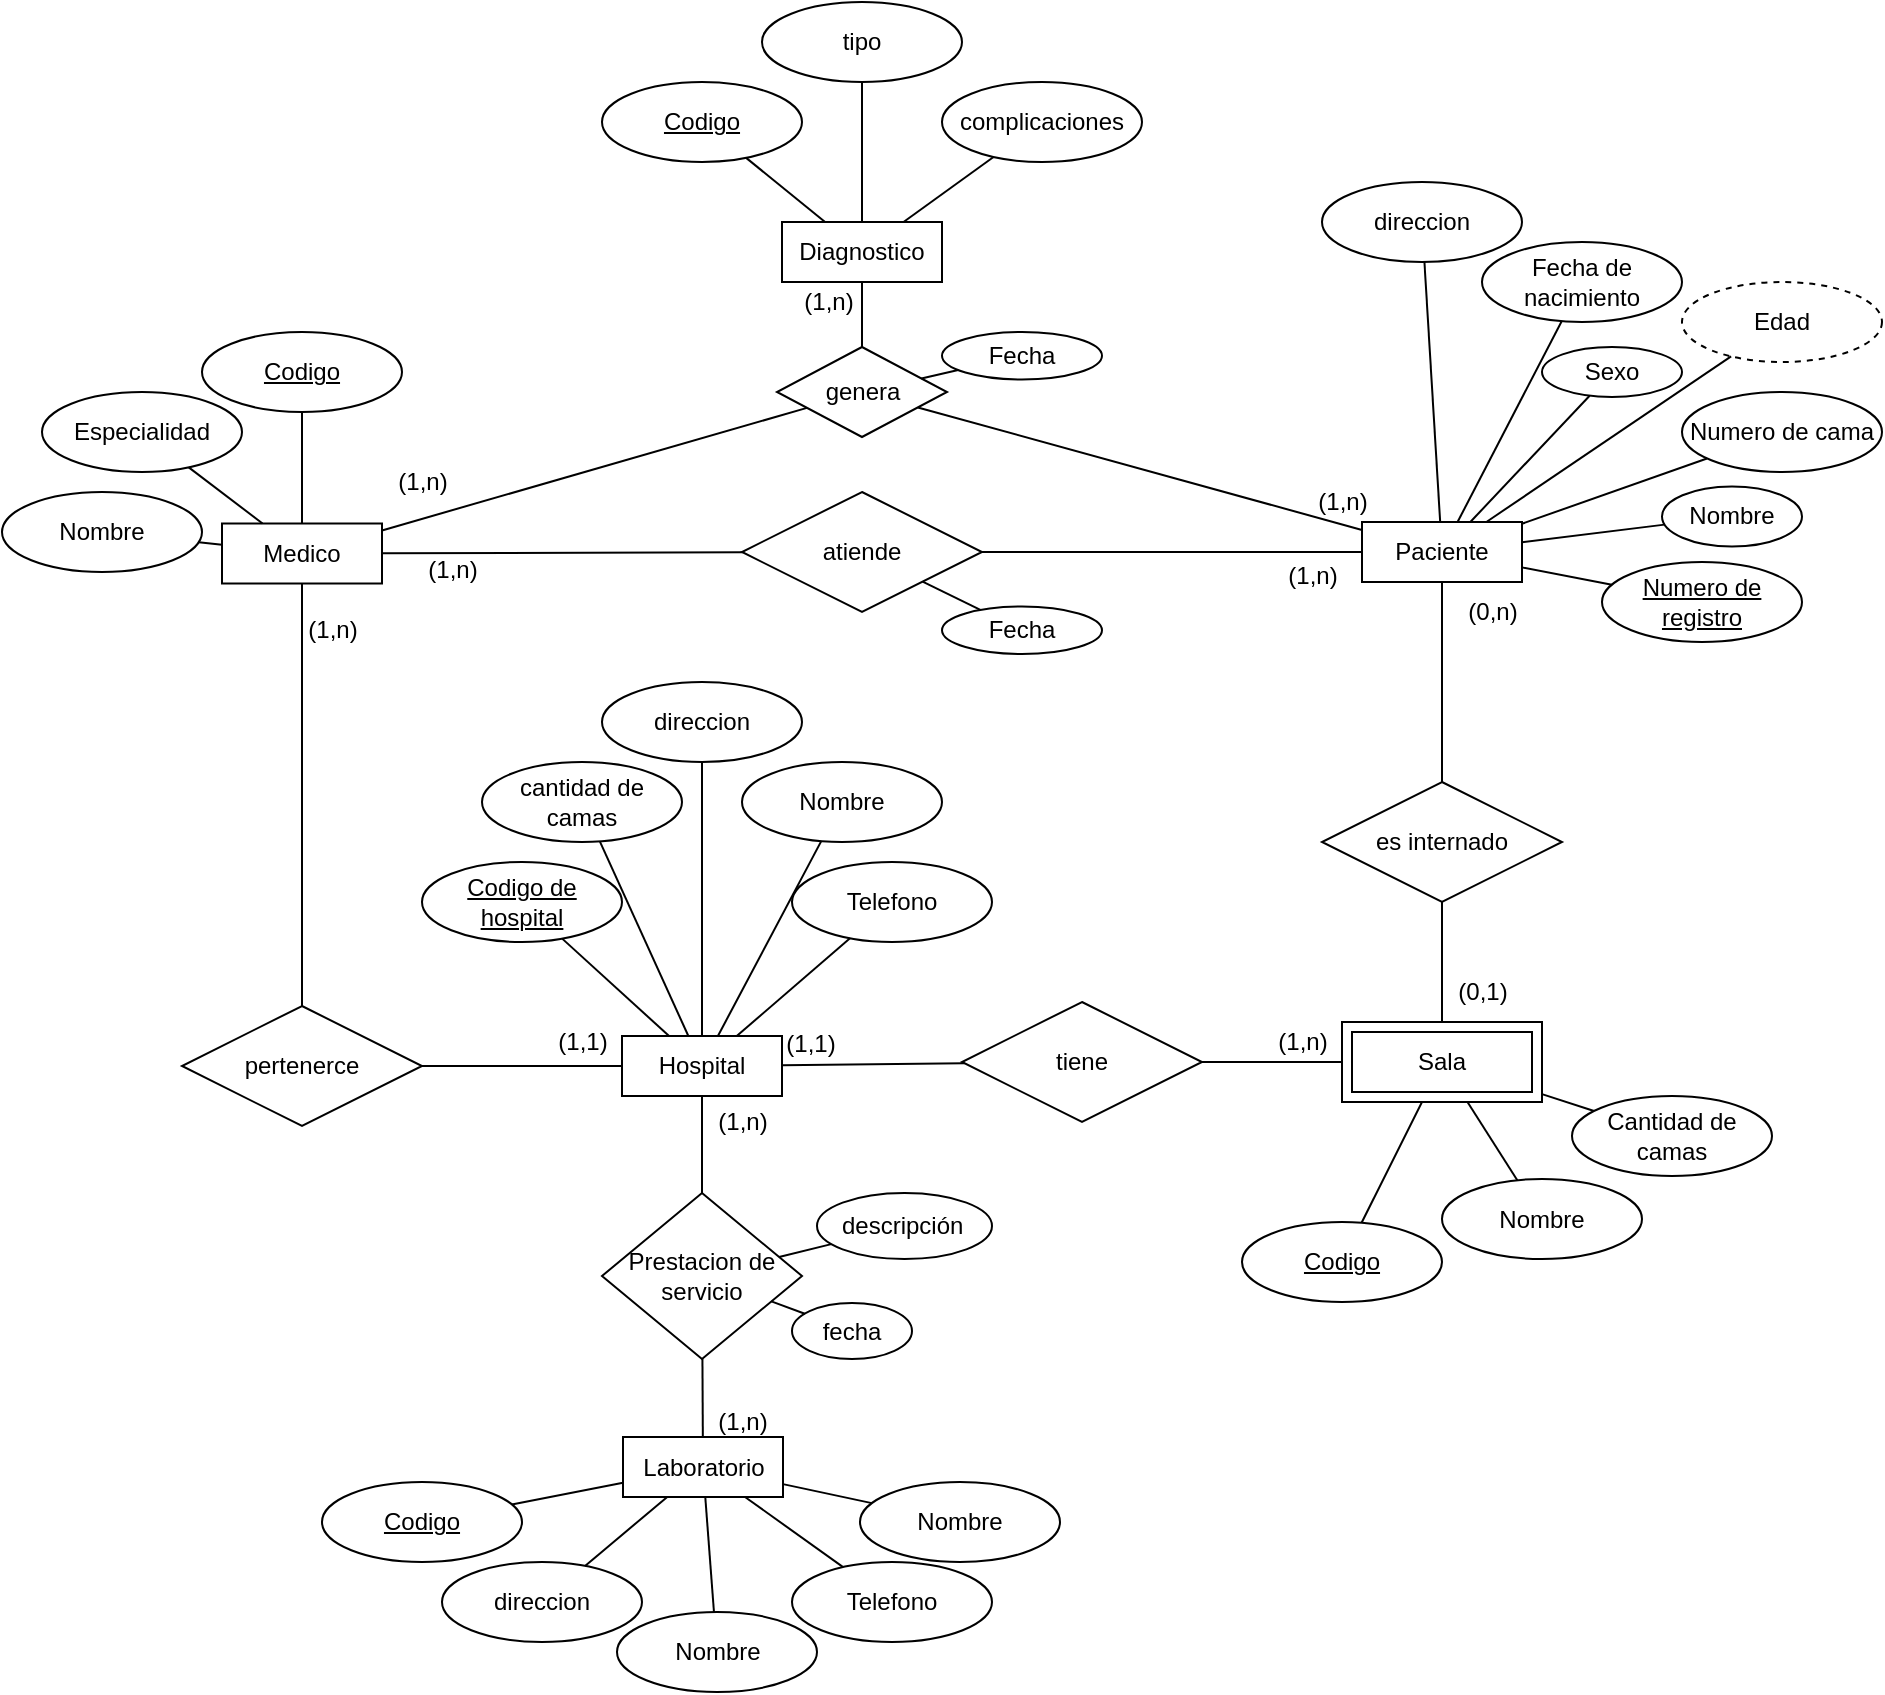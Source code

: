 <mxfile version="20.4.0" type="github">
  <diagram id="g2g_6nKXvzksLHibWPGo" name="Page-1">
    <mxGraphModel dx="2249" dy="1961" grid="1" gridSize="10" guides="1" tooltips="1" connect="1" arrows="1" fold="1" page="1" pageScale="1" pageWidth="827" pageHeight="1169" math="0" shadow="0">
      <root>
        <mxCell id="0" />
        <mxCell id="1" parent="0" />
        <mxCell id="HGnq3-UUEVa537Lhxidi-1" value="Hospital" style="whiteSpace=wrap;html=1;align=center;" parent="1" vertex="1">
          <mxGeometry x="120" y="257" width="80" height="30" as="geometry" />
        </mxCell>
        <mxCell id="HGnq3-UUEVa537Lhxidi-3" value="Medico" style="whiteSpace=wrap;html=1;align=center;" parent="1" vertex="1">
          <mxGeometry x="-80" y="0.75" width="80" height="30" as="geometry" />
        </mxCell>
        <mxCell id="HGnq3-UUEVa537Lhxidi-4" value="Laboratorio" style="whiteSpace=wrap;html=1;align=center;" parent="1" vertex="1">
          <mxGeometry x="120.5" y="457.5" width="80" height="30" as="geometry" />
        </mxCell>
        <mxCell id="HGnq3-UUEVa537Lhxidi-5" value="Paciente" style="whiteSpace=wrap;html=1;align=center;" parent="1" vertex="1">
          <mxGeometry x="490" width="80" height="30" as="geometry" />
        </mxCell>
        <mxCell id="HGnq3-UUEVa537Lhxidi-6" value="Diagnostico" style="whiteSpace=wrap;html=1;align=center;" parent="1" vertex="1">
          <mxGeometry x="200" y="-150" width="80" height="30" as="geometry" />
        </mxCell>
        <mxCell id="HGnq3-UUEVa537Lhxidi-7" value="Codigo de hospital" style="ellipse;whiteSpace=wrap;html=1;align=center;fontStyle=4;" parent="1" vertex="1">
          <mxGeometry x="20" y="170" width="100" height="40" as="geometry" />
        </mxCell>
        <mxCell id="HGnq3-UUEVa537Lhxidi-8" value="Nombre" style="ellipse;whiteSpace=wrap;html=1;align=center;" parent="1" vertex="1">
          <mxGeometry x="180" y="120" width="100" height="40" as="geometry" />
        </mxCell>
        <mxCell id="HGnq3-UUEVa537Lhxidi-9" value="direccion" style="ellipse;whiteSpace=wrap;html=1;align=center;" parent="1" vertex="1">
          <mxGeometry x="110" y="80" width="100" height="40" as="geometry" />
        </mxCell>
        <mxCell id="HGnq3-UUEVa537Lhxidi-10" value="Telefono" style="ellipse;whiteSpace=wrap;html=1;align=center;" parent="1" vertex="1">
          <mxGeometry x="205" y="170" width="100" height="40" as="geometry" />
        </mxCell>
        <mxCell id="HGnq3-UUEVa537Lhxidi-11" value="cantidad de camas" style="ellipse;whiteSpace=wrap;html=1;align=center;" parent="1" vertex="1">
          <mxGeometry x="50" y="120" width="100" height="40" as="geometry" />
        </mxCell>
        <mxCell id="HGnq3-UUEVa537Lhxidi-13" value="" style="endArrow=none;html=1;rounded=0;" parent="1" source="HGnq3-UUEVa537Lhxidi-7" target="HGnq3-UUEVa537Lhxidi-1" edge="1">
          <mxGeometry relative="1" as="geometry">
            <mxPoint x="260" y="387" as="sourcePoint" />
            <mxPoint x="420" y="387" as="targetPoint" />
          </mxGeometry>
        </mxCell>
        <mxCell id="HGnq3-UUEVa537Lhxidi-14" value="" style="endArrow=none;html=1;rounded=0;" parent="1" source="HGnq3-UUEVa537Lhxidi-11" target="HGnq3-UUEVa537Lhxidi-1" edge="1">
          <mxGeometry relative="1" as="geometry">
            <mxPoint x="99.316" y="259.356" as="sourcePoint" />
            <mxPoint x="140" y="257" as="targetPoint" />
          </mxGeometry>
        </mxCell>
        <mxCell id="HGnq3-UUEVa537Lhxidi-15" value="" style="endArrow=none;html=1;rounded=0;" parent="1" source="HGnq3-UUEVa537Lhxidi-9" target="HGnq3-UUEVa537Lhxidi-1" edge="1">
          <mxGeometry relative="1" as="geometry">
            <mxPoint x="105.882" y="205.964" as="sourcePoint" />
            <mxPoint x="170" y="267" as="targetPoint" />
          </mxGeometry>
        </mxCell>
        <mxCell id="HGnq3-UUEVa537Lhxidi-16" value="" style="endArrow=none;html=1;rounded=0;" parent="1" source="HGnq3-UUEVa537Lhxidi-8" target="HGnq3-UUEVa537Lhxidi-1" edge="1">
          <mxGeometry relative="1" as="geometry">
            <mxPoint x="186.915" y="176.962" as="sourcePoint" />
            <mxPoint x="172.4" y="267" as="targetPoint" />
          </mxGeometry>
        </mxCell>
        <mxCell id="HGnq3-UUEVa537Lhxidi-17" value="" style="endArrow=none;html=1;rounded=0;" parent="1" source="HGnq3-UUEVa537Lhxidi-10" target="HGnq3-UUEVa537Lhxidi-1" edge="1">
          <mxGeometry relative="1" as="geometry">
            <mxPoint x="259.105" y="205.17" as="sourcePoint" />
            <mxPoint x="187.368" y="267" as="targetPoint" />
          </mxGeometry>
        </mxCell>
        <mxCell id="HGnq3-UUEVa537Lhxidi-18" value="Nombre" style="ellipse;whiteSpace=wrap;html=1;align=center;" parent="1" vertex="1">
          <mxGeometry x="530" y="328.5" width="100" height="40" as="geometry" />
        </mxCell>
        <mxCell id="HGnq3-UUEVa537Lhxidi-19" value="Cantidad de camas" style="ellipse;whiteSpace=wrap;html=1;align=center;" parent="1" vertex="1">
          <mxGeometry x="595" y="287" width="100" height="40" as="geometry" />
        </mxCell>
        <mxCell id="HGnq3-UUEVa537Lhxidi-20" value="Codigo" style="ellipse;whiteSpace=wrap;html=1;align=center;fontStyle=4;" parent="1" vertex="1">
          <mxGeometry x="430" y="350" width="100" height="40" as="geometry" />
        </mxCell>
        <mxCell id="HGnq3-UUEVa537Lhxidi-21" value="Sala" style="shape=ext;margin=3;double=1;whiteSpace=wrap;html=1;align=center;" parent="1" vertex="1">
          <mxGeometry x="480" y="250" width="100" height="40" as="geometry" />
        </mxCell>
        <mxCell id="HGnq3-UUEVa537Lhxidi-22" value="" style="endArrow=none;html=1;rounded=0;" parent="1" source="HGnq3-UUEVa537Lhxidi-20" target="HGnq3-UUEVa537Lhxidi-21" edge="1">
          <mxGeometry relative="1" as="geometry">
            <mxPoint x="260" y="290" as="sourcePoint" />
            <mxPoint x="420" y="290" as="targetPoint" />
          </mxGeometry>
        </mxCell>
        <mxCell id="HGnq3-UUEVa537Lhxidi-23" value="" style="endArrow=none;html=1;rounded=0;" parent="1" source="HGnq3-UUEVa537Lhxidi-21" target="HGnq3-UUEVa537Lhxidi-19" edge="1">
          <mxGeometry relative="1" as="geometry">
            <mxPoint x="260" y="290" as="sourcePoint" />
            <mxPoint x="420" y="290" as="targetPoint" />
          </mxGeometry>
        </mxCell>
        <mxCell id="HGnq3-UUEVa537Lhxidi-24" value="" style="endArrow=none;html=1;rounded=0;" parent="1" source="HGnq3-UUEVa537Lhxidi-21" target="HGnq3-UUEVa537Lhxidi-18" edge="1">
          <mxGeometry relative="1" as="geometry">
            <mxPoint x="590" y="280" as="sourcePoint" />
            <mxPoint x="640" y="280" as="targetPoint" />
          </mxGeometry>
        </mxCell>
        <mxCell id="HGnq3-UUEVa537Lhxidi-25" value="Nombre" style="ellipse;whiteSpace=wrap;html=1;align=center;" parent="1" vertex="1">
          <mxGeometry x="-190" y="-15" width="100" height="40" as="geometry" />
        </mxCell>
        <mxCell id="HGnq3-UUEVa537Lhxidi-26" value="Especialidad" style="ellipse;whiteSpace=wrap;html=1;align=center;" parent="1" vertex="1">
          <mxGeometry x="-170" y="-65" width="100" height="40" as="geometry" />
        </mxCell>
        <mxCell id="HGnq3-UUEVa537Lhxidi-27" value="" style="endArrow=none;html=1;rounded=0;" parent="1" source="HGnq3-UUEVa537Lhxidi-3" target="HGnq3-UUEVa537Lhxidi-26" edge="1">
          <mxGeometry relative="1" as="geometry">
            <mxPoint x="-147" y="87.75" as="sourcePoint" />
            <mxPoint x="13" y="87.75" as="targetPoint" />
          </mxGeometry>
        </mxCell>
        <mxCell id="HGnq3-UUEVa537Lhxidi-28" value="" style="endArrow=none;html=1;rounded=0;" parent="1" source="HGnq3-UUEVa537Lhxidi-3" target="HGnq3-UUEVa537Lhxidi-25" edge="1">
          <mxGeometry relative="1" as="geometry">
            <mxPoint x="-77" y="141.639" as="sourcePoint" />
            <mxPoint x="-167.12" y="139.136" as="targetPoint" />
          </mxGeometry>
        </mxCell>
        <mxCell id="HGnq3-UUEVa537Lhxidi-30" value="Codigo" style="ellipse;whiteSpace=wrap;html=1;align=center;fontStyle=4;" parent="1" vertex="1">
          <mxGeometry x="-90" y="-95" width="100" height="40" as="geometry" />
        </mxCell>
        <mxCell id="HGnq3-UUEVa537Lhxidi-31" value="" style="endArrow=none;html=1;rounded=0;" parent="1" source="HGnq3-UUEVa537Lhxidi-30" target="HGnq3-UUEVa537Lhxidi-3" edge="1">
          <mxGeometry relative="1" as="geometry">
            <mxPoint x="-147" y="87.75" as="sourcePoint" />
            <mxPoint x="13" y="87.75" as="targetPoint" />
          </mxGeometry>
        </mxCell>
        <mxCell id="HGnq3-UUEVa537Lhxidi-32" value="Codigo" style="ellipse;whiteSpace=wrap;html=1;align=center;fontStyle=4;" parent="1" vertex="1">
          <mxGeometry x="-30" y="480" width="100" height="40" as="geometry" />
        </mxCell>
        <mxCell id="HGnq3-UUEVa537Lhxidi-33" value="Nombre" style="ellipse;whiteSpace=wrap;html=1;align=center;" parent="1" vertex="1">
          <mxGeometry x="239" y="480" width="100" height="40" as="geometry" />
        </mxCell>
        <mxCell id="HGnq3-UUEVa537Lhxidi-34" value="Nombre" style="ellipse;whiteSpace=wrap;html=1;align=center;" parent="1" vertex="1">
          <mxGeometry x="117.5" y="545" width="100" height="40" as="geometry" />
        </mxCell>
        <mxCell id="HGnq3-UUEVa537Lhxidi-35" value="direccion" style="ellipse;whiteSpace=wrap;html=1;align=center;" parent="1" vertex="1">
          <mxGeometry x="30" y="520" width="100" height="40" as="geometry" />
        </mxCell>
        <mxCell id="HGnq3-UUEVa537Lhxidi-36" value="Telefono" style="ellipse;whiteSpace=wrap;html=1;align=center;" parent="1" vertex="1">
          <mxGeometry x="205" y="520" width="100" height="40" as="geometry" />
        </mxCell>
        <mxCell id="HGnq3-UUEVa537Lhxidi-38" value="" style="endArrow=none;html=1;rounded=0;" parent="1" source="HGnq3-UUEVa537Lhxidi-4" target="HGnq3-UUEVa537Lhxidi-32" edge="1">
          <mxGeometry relative="1" as="geometry">
            <mxPoint x="-229.5" y="497.167" as="sourcePoint" />
            <mxPoint x="-302.642" y="523.986" as="targetPoint" />
          </mxGeometry>
        </mxCell>
        <mxCell id="HGnq3-UUEVa537Lhxidi-39" value="" style="endArrow=none;html=1;rounded=0;" parent="1" source="HGnq3-UUEVa537Lhxidi-4" target="HGnq3-UUEVa537Lhxidi-33" edge="1">
          <mxGeometry relative="1" as="geometry">
            <mxPoint x="190.5" y="497.5" as="sourcePoint" />
            <mxPoint x="266.5" y="554.5" as="targetPoint" />
          </mxGeometry>
        </mxCell>
        <mxCell id="HGnq3-UUEVa537Lhxidi-40" value="" style="endArrow=none;html=1;rounded=0;" parent="1" source="HGnq3-UUEVa537Lhxidi-4" target="HGnq3-UUEVa537Lhxidi-36" edge="1">
          <mxGeometry relative="1" as="geometry">
            <mxPoint x="210.5" y="490.735" as="sourcePoint" />
            <mxPoint x="296.043" y="508.347" as="targetPoint" />
          </mxGeometry>
        </mxCell>
        <mxCell id="HGnq3-UUEVa537Lhxidi-41" value="" style="endArrow=none;html=1;rounded=0;" parent="1" source="HGnq3-UUEVa537Lhxidi-4" target="HGnq3-UUEVa537Lhxidi-34" edge="1">
          <mxGeometry relative="1" as="geometry">
            <mxPoint x="210.5" y="479.342" as="sourcePoint" />
            <mxPoint x="311.446" y="471.373" as="targetPoint" />
          </mxGeometry>
        </mxCell>
        <mxCell id="HGnq3-UUEVa537Lhxidi-42" value="" style="endArrow=none;html=1;rounded=0;" parent="1" source="HGnq3-UUEVa537Lhxidi-4" target="HGnq3-UUEVa537Lhxidi-35" edge="1">
          <mxGeometry relative="1" as="geometry">
            <mxPoint x="209.731" y="467.5" as="sourcePoint" />
            <mxPoint x="304.356" y="431.32" as="targetPoint" />
          </mxGeometry>
        </mxCell>
        <mxCell id="HGnq3-UUEVa537Lhxidi-43" value="Nombre" style="ellipse;whiteSpace=wrap;html=1;align=center;" parent="1" vertex="1">
          <mxGeometry x="640" y="-17.75" width="70" height="30" as="geometry" />
        </mxCell>
        <mxCell id="HGnq3-UUEVa537Lhxidi-44" value="Numero de cama" style="ellipse;whiteSpace=wrap;html=1;align=center;" parent="1" vertex="1">
          <mxGeometry x="650" y="-65" width="100" height="40" as="geometry" />
        </mxCell>
        <mxCell id="HGnq3-UUEVa537Lhxidi-45" value="direccion" style="ellipse;whiteSpace=wrap;html=1;align=center;" parent="1" vertex="1">
          <mxGeometry x="470" y="-170" width="100" height="40" as="geometry" />
        </mxCell>
        <mxCell id="HGnq3-UUEVa537Lhxidi-46" value="Numero de registro" style="ellipse;whiteSpace=wrap;html=1;align=center;fontStyle=4;" parent="1" vertex="1">
          <mxGeometry x="610" y="20" width="100" height="40" as="geometry" />
        </mxCell>
        <mxCell id="HGnq3-UUEVa537Lhxidi-47" value="Fecha de nacimiento" style="ellipse;whiteSpace=wrap;html=1;align=center;" parent="1" vertex="1">
          <mxGeometry x="550" y="-140" width="100" height="40" as="geometry" />
        </mxCell>
        <mxCell id="HGnq3-UUEVa537Lhxidi-48" value="Sexo" style="ellipse;whiteSpace=wrap;html=1;align=center;" parent="1" vertex="1">
          <mxGeometry x="580" y="-87.5" width="70" height="25" as="geometry" />
        </mxCell>
        <mxCell id="HGnq3-UUEVa537Lhxidi-49" value="Edad" style="ellipse;whiteSpace=wrap;html=1;align=center;dashed=1;" parent="1" vertex="1">
          <mxGeometry x="650" y="-120" width="100" height="40" as="geometry" />
        </mxCell>
        <mxCell id="HGnq3-UUEVa537Lhxidi-50" value="tipo" style="ellipse;whiteSpace=wrap;html=1;align=center;" parent="1" vertex="1">
          <mxGeometry x="190" y="-260" width="100" height="40" as="geometry" />
        </mxCell>
        <mxCell id="HGnq3-UUEVa537Lhxidi-51" value="complicaciones" style="ellipse;whiteSpace=wrap;html=1;align=center;" parent="1" vertex="1">
          <mxGeometry x="280" y="-220" width="100" height="40" as="geometry" />
        </mxCell>
        <mxCell id="HGnq3-UUEVa537Lhxidi-52" value="Codigo" style="ellipse;whiteSpace=wrap;html=1;align=center;fontStyle=4;" parent="1" vertex="1">
          <mxGeometry x="110" y="-220" width="100" height="40" as="geometry" />
        </mxCell>
        <mxCell id="HGnq3-UUEVa537Lhxidi-53" value="" style="endArrow=none;html=1;rounded=0;" parent="1" source="HGnq3-UUEVa537Lhxidi-5" target="HGnq3-UUEVa537Lhxidi-49" edge="1">
          <mxGeometry relative="1" as="geometry">
            <mxPoint x="550" y="80" as="sourcePoint" />
            <mxPoint x="710" y="80" as="targetPoint" />
          </mxGeometry>
        </mxCell>
        <mxCell id="HGnq3-UUEVa537Lhxidi-54" value="" style="endArrow=none;html=1;rounded=0;" parent="1" source="HGnq3-UUEVa537Lhxidi-5" target="HGnq3-UUEVa537Lhxidi-48" edge="1">
          <mxGeometry relative="1" as="geometry">
            <mxPoint x="620" y="29.444" as="sourcePoint" />
            <mxPoint x="722.887" y="66.598" as="targetPoint" />
          </mxGeometry>
        </mxCell>
        <mxCell id="HGnq3-UUEVa537Lhxidi-55" value="" style="endArrow=none;html=1;rounded=0;" parent="1" source="HGnq3-UUEVa537Lhxidi-5" target="HGnq3-UUEVa537Lhxidi-47" edge="1">
          <mxGeometry relative="1" as="geometry">
            <mxPoint x="597.143" y="30" as="sourcePoint" />
            <mxPoint x="679.212" y="101.811" as="targetPoint" />
          </mxGeometry>
        </mxCell>
        <mxCell id="HGnq3-UUEVa537Lhxidi-56" value="" style="endArrow=none;html=1;rounded=0;" parent="1" source="HGnq3-UUEVa537Lhxidi-5" target="HGnq3-UUEVa537Lhxidi-45" edge="1">
          <mxGeometry relative="1" as="geometry">
            <mxPoint x="586.207" y="30" as="sourcePoint" />
            <mxPoint x="631.835" y="140.268" as="targetPoint" />
          </mxGeometry>
        </mxCell>
        <mxCell id="HGnq3-UUEVa537Lhxidi-57" value="" style="endArrow=none;html=1;rounded=0;" parent="1" source="HGnq3-UUEVa537Lhxidi-5" target="HGnq3-UUEVa537Lhxidi-44" edge="1">
          <mxGeometry relative="1" as="geometry">
            <mxPoint x="576.129" y="30" as="sourcePoint" />
            <mxPoint x="545.134" y="150.106" as="targetPoint" />
          </mxGeometry>
        </mxCell>
        <mxCell id="HGnq3-UUEVa537Lhxidi-58" value="" style="endArrow=none;html=1;rounded=0;" parent="1" source="HGnq3-UUEVa537Lhxidi-5" target="HGnq3-UUEVa537Lhxidi-43" edge="1">
          <mxGeometry relative="1" as="geometry">
            <mxPoint x="564.4" y="30" as="sourcePoint" />
            <mxPoint x="469.205" y="121.534" as="targetPoint" />
          </mxGeometry>
        </mxCell>
        <mxCell id="HGnq3-UUEVa537Lhxidi-59" value="" style="endArrow=none;html=1;rounded=0;" parent="1" source="HGnq3-UUEVa537Lhxidi-5" target="HGnq3-UUEVa537Lhxidi-46" edge="1">
          <mxGeometry relative="1" as="geometry">
            <mxPoint x="542" y="30" as="sourcePoint" />
            <mxPoint x="425.589" y="75.952" as="targetPoint" />
          </mxGeometry>
        </mxCell>
        <mxCell id="HGnq3-UUEVa537Lhxidi-60" value="" style="endArrow=none;html=1;rounded=0;" parent="1" source="HGnq3-UUEVa537Lhxidi-6" target="HGnq3-UUEVa537Lhxidi-50" edge="1">
          <mxGeometry relative="1" as="geometry">
            <mxPoint x="-180" y="51.444" as="sourcePoint" />
            <mxPoint x="-77.113" y="88.598" as="targetPoint" />
          </mxGeometry>
        </mxCell>
        <mxCell id="HGnq3-UUEVa537Lhxidi-61" value="" style="endArrow=none;html=1;rounded=0;" parent="1" source="HGnq3-UUEVa537Lhxidi-6" target="HGnq3-UUEVa537Lhxidi-51" edge="1">
          <mxGeometry relative="1" as="geometry">
            <mxPoint x="173.077" y="22" as="sourcePoint" />
            <mxPoint x="223.795" y="-10.967" as="targetPoint" />
          </mxGeometry>
        </mxCell>
        <mxCell id="HGnq3-UUEVa537Lhxidi-62" value="" style="endArrow=none;html=1;rounded=0;" parent="1" source="HGnq3-UUEVa537Lhxidi-6" target="HGnq3-UUEVa537Lhxidi-52" edge="1">
          <mxGeometry relative="1" as="geometry">
            <mxPoint x="190" y="32.385" as="sourcePoint" />
            <mxPoint x="231.959" y="27.543" as="targetPoint" />
          </mxGeometry>
        </mxCell>
        <mxCell id="zAOkvjkdRscpIsl2xUvA-1" value="tiene" style="shape=rhombus;perimeter=rhombusPerimeter;whiteSpace=wrap;html=1;align=center;" parent="1" vertex="1">
          <mxGeometry x="290" y="240" width="120" height="60" as="geometry" />
        </mxCell>
        <mxCell id="zAOkvjkdRscpIsl2xUvA-2" value="" style="endArrow=none;html=1;rounded=0;" parent="1" source="HGnq3-UUEVa537Lhxidi-1" target="zAOkvjkdRscpIsl2xUvA-1" edge="1">
          <mxGeometry relative="1" as="geometry">
            <mxPoint x="440" y="407" as="sourcePoint" />
            <mxPoint x="291.837" y="269.918" as="targetPoint" />
          </mxGeometry>
        </mxCell>
        <mxCell id="zAOkvjkdRscpIsl2xUvA-3" value="" style="endArrow=none;html=1;rounded=0;" parent="1" source="zAOkvjkdRscpIsl2xUvA-1" target="HGnq3-UUEVa537Lhxidi-21" edge="1">
          <mxGeometry relative="1" as="geometry">
            <mxPoint x="440" y="400" as="sourcePoint" />
            <mxPoint x="600" y="400" as="targetPoint" />
          </mxGeometry>
        </mxCell>
        <mxCell id="zAOkvjkdRscpIsl2xUvA-4" value="(1,n)" style="text;html=1;align=center;verticalAlign=middle;resizable=0;points=[];autosize=1;strokeColor=none;fillColor=none;" parent="1" vertex="1">
          <mxGeometry x="435" y="245" width="50" height="30" as="geometry" />
        </mxCell>
        <mxCell id="zAOkvjkdRscpIsl2xUvA-5" value="(1,1)" style="text;html=1;align=center;verticalAlign=middle;resizable=0;points=[];autosize=1;strokeColor=none;fillColor=none;" parent="1" vertex="1">
          <mxGeometry x="189" y="246" width="50" height="30" as="geometry" />
        </mxCell>
        <mxCell id="zAOkvjkdRscpIsl2xUvA-6" value="pertenerce" style="shape=rhombus;perimeter=rhombusPerimeter;whiteSpace=wrap;html=1;align=center;" parent="1" vertex="1">
          <mxGeometry x="-100" y="242" width="120" height="60" as="geometry" />
        </mxCell>
        <mxCell id="zAOkvjkdRscpIsl2xUvA-8" value="" style="endArrow=none;html=1;rounded=0;" parent="1" source="HGnq3-UUEVa537Lhxidi-3" target="zAOkvjkdRscpIsl2xUvA-6" edge="1">
          <mxGeometry relative="1" as="geometry">
            <mxPoint x="140" y="380" as="sourcePoint" />
            <mxPoint x="300" y="380" as="targetPoint" />
          </mxGeometry>
        </mxCell>
        <mxCell id="zAOkvjkdRscpIsl2xUvA-9" value="" style="endArrow=none;html=1;rounded=0;" parent="1" source="zAOkvjkdRscpIsl2xUvA-6" target="HGnq3-UUEVa537Lhxidi-1" edge="1">
          <mxGeometry relative="1" as="geometry">
            <mxPoint x="-210" y="266.091" as="sourcePoint" />
            <mxPoint x="-86.897" y="269.448" as="targetPoint" />
          </mxGeometry>
        </mxCell>
        <mxCell id="zAOkvjkdRscpIsl2xUvA-10" value="(1,1)" style="text;html=1;align=center;verticalAlign=middle;resizable=0;points=[];autosize=1;strokeColor=none;fillColor=none;" parent="1" vertex="1">
          <mxGeometry x="75" y="245" width="50" height="30" as="geometry" />
        </mxCell>
        <mxCell id="zAOkvjkdRscpIsl2xUvA-11" value="(1,n)" style="text;html=1;align=center;verticalAlign=middle;resizable=0;points=[];autosize=1;strokeColor=none;fillColor=none;" parent="1" vertex="1">
          <mxGeometry x="-50" y="39.25" width="50" height="30" as="geometry" />
        </mxCell>
        <mxCell id="zAOkvjkdRscpIsl2xUvA-12" value="Prestacion de servicio" style="shape=rhombus;perimeter=rhombusPerimeter;whiteSpace=wrap;html=1;align=center;" parent="1" vertex="1">
          <mxGeometry x="110" y="335.5" width="100" height="83" as="geometry" />
        </mxCell>
        <mxCell id="zAOkvjkdRscpIsl2xUvA-14" value="" style="endArrow=none;html=1;rounded=0;" parent="1" source="HGnq3-UUEVa537Lhxidi-1" target="zAOkvjkdRscpIsl2xUvA-12" edge="1">
          <mxGeometry relative="1" as="geometry">
            <mxPoint x="300" y="600" as="sourcePoint" />
            <mxPoint x="460" y="600" as="targetPoint" />
          </mxGeometry>
        </mxCell>
        <mxCell id="zAOkvjkdRscpIsl2xUvA-15" value="" style="endArrow=none;html=1;rounded=0;" parent="1" source="zAOkvjkdRscpIsl2xUvA-12" target="HGnq3-UUEVa537Lhxidi-4" edge="1">
          <mxGeometry relative="1" as="geometry">
            <mxPoint x="300" y="600" as="sourcePoint" />
            <mxPoint x="460" y="600" as="targetPoint" />
          </mxGeometry>
        </mxCell>
        <mxCell id="zAOkvjkdRscpIsl2xUvA-16" value="(1,n)" style="text;html=1;align=center;verticalAlign=middle;resizable=0;points=[];autosize=1;strokeColor=none;fillColor=none;" parent="1" vertex="1">
          <mxGeometry x="155" y="435" width="50" height="30" as="geometry" />
        </mxCell>
        <mxCell id="zAOkvjkdRscpIsl2xUvA-17" value="(1,n)" style="text;html=1;align=center;verticalAlign=middle;resizable=0;points=[];autosize=1;strokeColor=none;fillColor=none;" parent="1" vertex="1">
          <mxGeometry x="155" y="285" width="50" height="30" as="geometry" />
        </mxCell>
        <mxCell id="zAOkvjkdRscpIsl2xUvA-18" value="es internado" style="shape=rhombus;perimeter=rhombusPerimeter;whiteSpace=wrap;html=1;align=center;" parent="1" vertex="1">
          <mxGeometry x="470" y="130" width="120" height="60" as="geometry" />
        </mxCell>
        <mxCell id="zAOkvjkdRscpIsl2xUvA-19" value="" style="endArrow=none;html=1;rounded=0;" parent="1" source="HGnq3-UUEVa537Lhxidi-5" target="zAOkvjkdRscpIsl2xUvA-18" edge="1">
          <mxGeometry relative="1" as="geometry">
            <mxPoint x="550" y="180" as="sourcePoint" />
            <mxPoint x="710" y="180" as="targetPoint" />
          </mxGeometry>
        </mxCell>
        <mxCell id="zAOkvjkdRscpIsl2xUvA-20" value="" style="endArrow=none;html=1;rounded=0;" parent="1" source="zAOkvjkdRscpIsl2xUvA-18" target="HGnq3-UUEVa537Lhxidi-21" edge="1">
          <mxGeometry relative="1" as="geometry">
            <mxPoint x="542.2" y="10.0" as="sourcePoint" />
            <mxPoint x="540.594" y="90.297" as="targetPoint" />
          </mxGeometry>
        </mxCell>
        <mxCell id="zAOkvjkdRscpIsl2xUvA-21" value="(0,1)" style="text;html=1;align=center;verticalAlign=middle;resizable=0;points=[];autosize=1;strokeColor=none;fillColor=none;" parent="1" vertex="1">
          <mxGeometry x="525" y="220" width="50" height="30" as="geometry" />
        </mxCell>
        <mxCell id="zAOkvjkdRscpIsl2xUvA-22" value="(0,n)" style="text;html=1;align=center;verticalAlign=middle;resizable=0;points=[];autosize=1;strokeColor=none;fillColor=none;" parent="1" vertex="1">
          <mxGeometry x="530" y="30" width="50" height="30" as="geometry" />
        </mxCell>
        <mxCell id="zAOkvjkdRscpIsl2xUvA-23" value="atiende" style="shape=rhombus;perimeter=rhombusPerimeter;whiteSpace=wrap;html=1;align=center;" parent="1" vertex="1">
          <mxGeometry x="180" y="-15" width="120" height="60" as="geometry" />
        </mxCell>
        <mxCell id="zAOkvjkdRscpIsl2xUvA-25" value="" style="endArrow=none;html=1;rounded=0;" parent="1" source="HGnq3-UUEVa537Lhxidi-3" target="zAOkvjkdRscpIsl2xUvA-23" edge="1">
          <mxGeometry relative="1" as="geometry">
            <mxPoint x="-110" y="-20" as="sourcePoint" />
            <mxPoint x="50" y="-20" as="targetPoint" />
          </mxGeometry>
        </mxCell>
        <mxCell id="zAOkvjkdRscpIsl2xUvA-26" value="" style="endArrow=none;html=1;rounded=0;" parent="1" source="zAOkvjkdRscpIsl2xUvA-23" target="HGnq3-UUEVa537Lhxidi-5" edge="1">
          <mxGeometry relative="1" as="geometry">
            <mxPoint x="-177.429" y="180.0" as="sourcePoint" />
            <mxPoint x="138.767" y="34.384" as="targetPoint" />
          </mxGeometry>
        </mxCell>
        <mxCell id="zAOkvjkdRscpIsl2xUvA-28" value="(1,n)" style="text;html=1;align=center;verticalAlign=middle;resizable=0;points=[];autosize=1;strokeColor=none;fillColor=none;" parent="1" vertex="1">
          <mxGeometry x="440" y="12.25" width="50" height="30" as="geometry" />
        </mxCell>
        <mxCell id="zAOkvjkdRscpIsl2xUvA-29" value="(1,n)" style="text;html=1;align=center;verticalAlign=middle;resizable=0;points=[];autosize=1;strokeColor=none;fillColor=none;" parent="1" vertex="1">
          <mxGeometry x="10" y="9.25" width="50" height="30" as="geometry" />
        </mxCell>
        <mxCell id="zAOkvjkdRscpIsl2xUvA-30" value="genera" style="shape=rhombus;perimeter=rhombusPerimeter;whiteSpace=wrap;html=1;align=center;" parent="1" vertex="1">
          <mxGeometry x="197.5" y="-87.5" width="85" height="45" as="geometry" />
        </mxCell>
        <mxCell id="zAOkvjkdRscpIsl2xUvA-32" value="" style="endArrow=none;html=1;rounded=0;" parent="1" source="HGnq3-UUEVa537Lhxidi-3" target="zAOkvjkdRscpIsl2xUvA-30" edge="1">
          <mxGeometry relative="1" as="geometry">
            <mxPoint x="200" y="-50" as="sourcePoint" />
            <mxPoint x="360" y="-50" as="targetPoint" />
          </mxGeometry>
        </mxCell>
        <mxCell id="zAOkvjkdRscpIsl2xUvA-33" value="" style="endArrow=none;html=1;rounded=0;" parent="1" source="HGnq3-UUEVa537Lhxidi-6" target="zAOkvjkdRscpIsl2xUvA-30" edge="1">
          <mxGeometry relative="1" as="geometry">
            <mxPoint x="200" y="-50" as="sourcePoint" />
            <mxPoint x="360" y="-50" as="targetPoint" />
          </mxGeometry>
        </mxCell>
        <mxCell id="zAOkvjkdRscpIsl2xUvA-34" value="" style="endArrow=none;html=1;rounded=0;" parent="1" source="zAOkvjkdRscpIsl2xUvA-30" target="HGnq3-UUEVa537Lhxidi-5" edge="1">
          <mxGeometry relative="1" as="geometry">
            <mxPoint x="200" y="-50" as="sourcePoint" />
            <mxPoint x="360" y="-50" as="targetPoint" />
          </mxGeometry>
        </mxCell>
        <mxCell id="zAOkvjkdRscpIsl2xUvA-35" value="(1,n)" style="text;html=1;align=center;verticalAlign=middle;resizable=0;points=[];autosize=1;strokeColor=none;fillColor=none;" parent="1" vertex="1">
          <mxGeometry x="197.5" y="-125" width="50" height="30" as="geometry" />
        </mxCell>
        <mxCell id="zAOkvjkdRscpIsl2xUvA-36" value="(1,n)" style="text;html=1;align=center;verticalAlign=middle;resizable=0;points=[];autosize=1;strokeColor=none;fillColor=none;" parent="1" vertex="1">
          <mxGeometry x="-5" y="-35" width="50" height="30" as="geometry" />
        </mxCell>
        <mxCell id="zAOkvjkdRscpIsl2xUvA-37" value="(1,n)" style="text;html=1;align=center;verticalAlign=middle;resizable=0;points=[];autosize=1;strokeColor=none;fillColor=none;" parent="1" vertex="1">
          <mxGeometry x="455" y="-25" width="50" height="30" as="geometry" />
        </mxCell>
        <mxCell id="zAOkvjkdRscpIsl2xUvA-39" value="Fecha" style="ellipse;whiteSpace=wrap;html=1;align=center;" parent="1" vertex="1">
          <mxGeometry x="280" y="42.25" width="80" height="23.75" as="geometry" />
        </mxCell>
        <mxCell id="zAOkvjkdRscpIsl2xUvA-40" value="" style="endArrow=none;html=1;rounded=0;" parent="1" source="zAOkvjkdRscpIsl2xUvA-23" target="zAOkvjkdRscpIsl2xUvA-39" edge="1">
          <mxGeometry relative="1" as="geometry">
            <mxPoint x="230" y="110" as="sourcePoint" />
            <mxPoint x="390" y="110" as="targetPoint" />
          </mxGeometry>
        </mxCell>
        <mxCell id="zAOkvjkdRscpIsl2xUvA-41" value="Fecha" style="ellipse;whiteSpace=wrap;html=1;align=center;" parent="1" vertex="1">
          <mxGeometry x="280" y="-95" width="80" height="23.75" as="geometry" />
        </mxCell>
        <mxCell id="zAOkvjkdRscpIsl2xUvA-42" value="" style="endArrow=none;html=1;rounded=0;" parent="1" source="zAOkvjkdRscpIsl2xUvA-30" target="zAOkvjkdRscpIsl2xUvA-41" edge="1">
          <mxGeometry relative="1" as="geometry">
            <mxPoint x="269.645" y="-110.322" as="sourcePoint" />
            <mxPoint x="385" y="-31.75" as="targetPoint" />
          </mxGeometry>
        </mxCell>
        <mxCell id="UhA1SQ4FyvXMx3hNOvcS-1" value="descripción&amp;nbsp;" style="ellipse;whiteSpace=wrap;html=1;align=center;" vertex="1" parent="1">
          <mxGeometry x="217.5" y="335.5" width="87.5" height="33" as="geometry" />
        </mxCell>
        <mxCell id="UhA1SQ4FyvXMx3hNOvcS-2" value="fecha" style="ellipse;whiteSpace=wrap;html=1;align=center;" vertex="1" parent="1">
          <mxGeometry x="205" y="390.5" width="60" height="28" as="geometry" />
        </mxCell>
        <mxCell id="UhA1SQ4FyvXMx3hNOvcS-3" value="" style="endArrow=none;html=1;rounded=0;" edge="1" parent="1" source="zAOkvjkdRscpIsl2xUvA-12" target="UhA1SQ4FyvXMx3hNOvcS-1">
          <mxGeometry relative="1" as="geometry">
            <mxPoint x="290" y="230" as="sourcePoint" />
            <mxPoint x="450" y="230" as="targetPoint" />
          </mxGeometry>
        </mxCell>
        <mxCell id="UhA1SQ4FyvXMx3hNOvcS-4" value="" style="endArrow=none;html=1;rounded=0;" edge="1" parent="1" source="zAOkvjkdRscpIsl2xUvA-12" target="UhA1SQ4FyvXMx3hNOvcS-2">
          <mxGeometry relative="1" as="geometry">
            <mxPoint x="226.716" y="385.358" as="sourcePoint" />
            <mxPoint x="292.632" y="383.45" as="targetPoint" />
          </mxGeometry>
        </mxCell>
      </root>
    </mxGraphModel>
  </diagram>
</mxfile>
